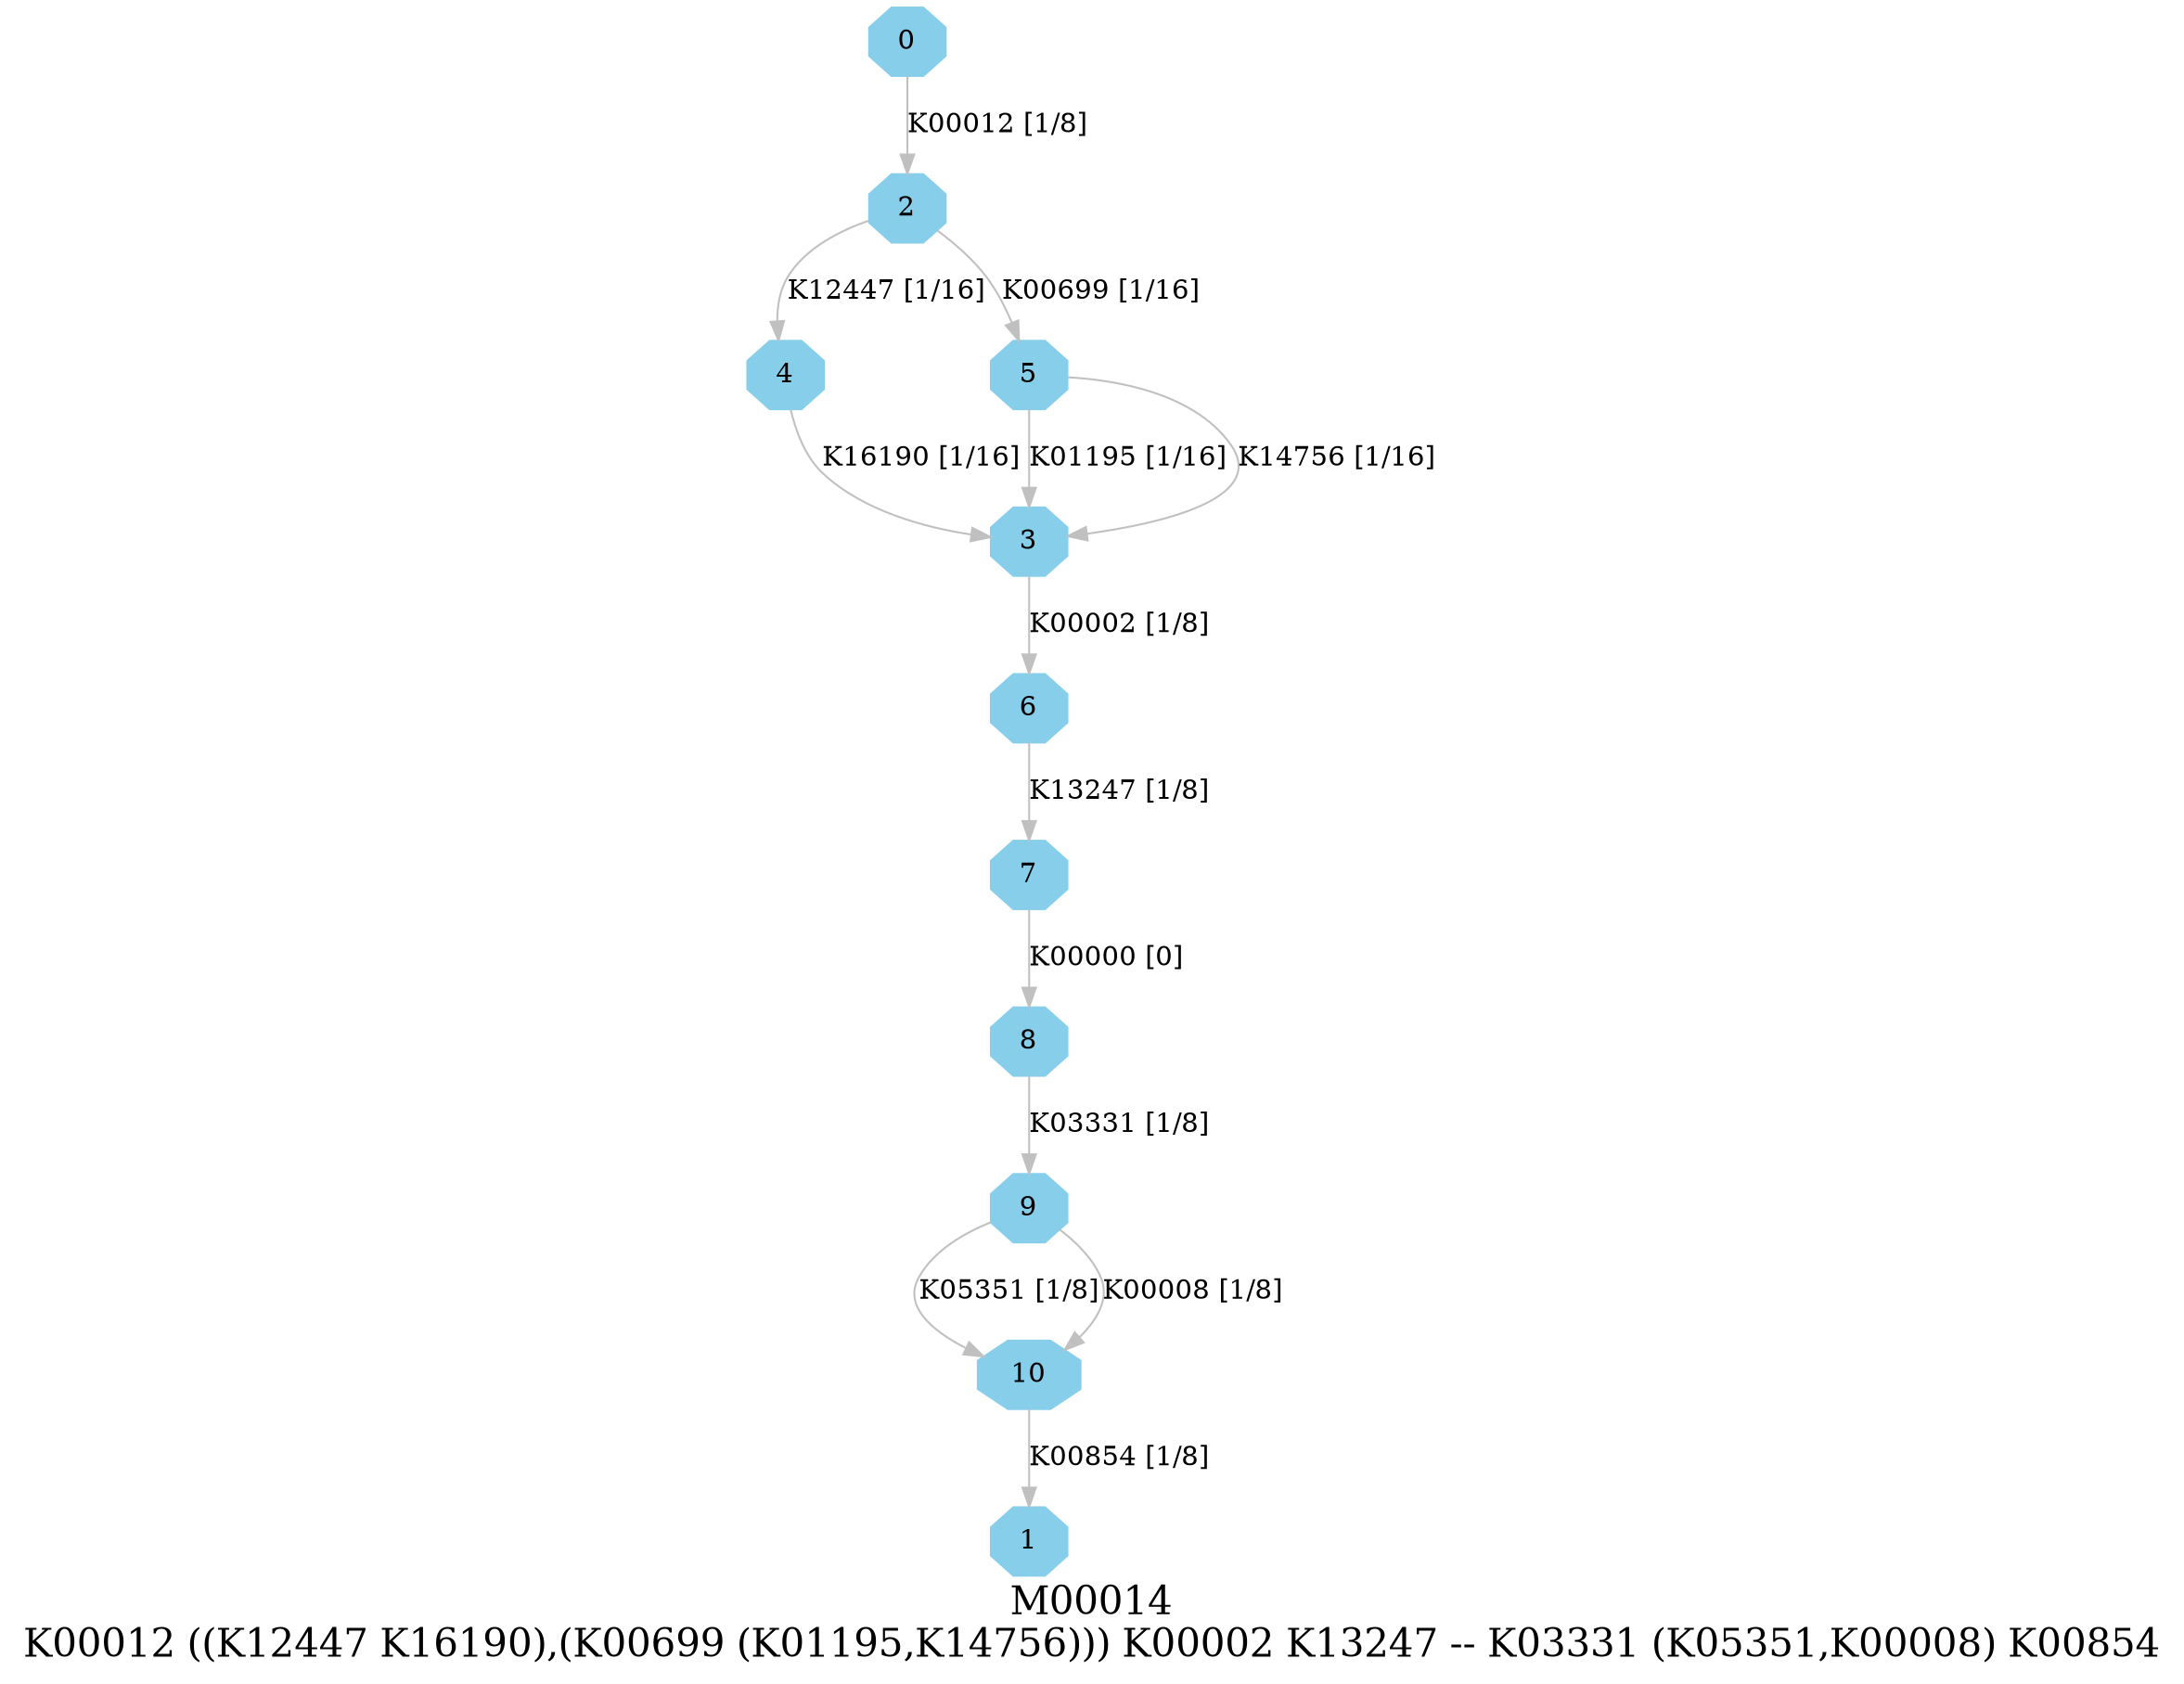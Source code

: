digraph G {
graph [label="M00014
K00012 ((K12447 K16190),(K00699 (K01195,K14756))) K00002 K13247 -- K03331 (K05351,K00008) K00854",fontsize=20];
node [shape=box,style=filled];
edge [len=3,color=grey];
{node [width=.3,height=.3,shape=octagon,style=filled,color=skyblue] 0 1 2 3 4 5 6 7 8 9 10 }
0 -> 2 [label="K00012 [1/8]"];
2 -> 4 [label="K12447 [1/16]"];
2 -> 5 [label="K00699 [1/16]"];
3 -> 6 [label="K00002 [1/8]"];
4 -> 3 [label="K16190 [1/16]"];
5 -> 3 [label="K01195 [1/16]"];
5 -> 3 [label="K14756 [1/16]"];
6 -> 7 [label="K13247 [1/8]"];
7 -> 8 [label="K00000 [0]"];
8 -> 9 [label="K03331 [1/8]"];
9 -> 10 [label="K05351 [1/8]"];
9 -> 10 [label="K00008 [1/8]"];
10 -> 1 [label="K00854 [1/8]"];
}